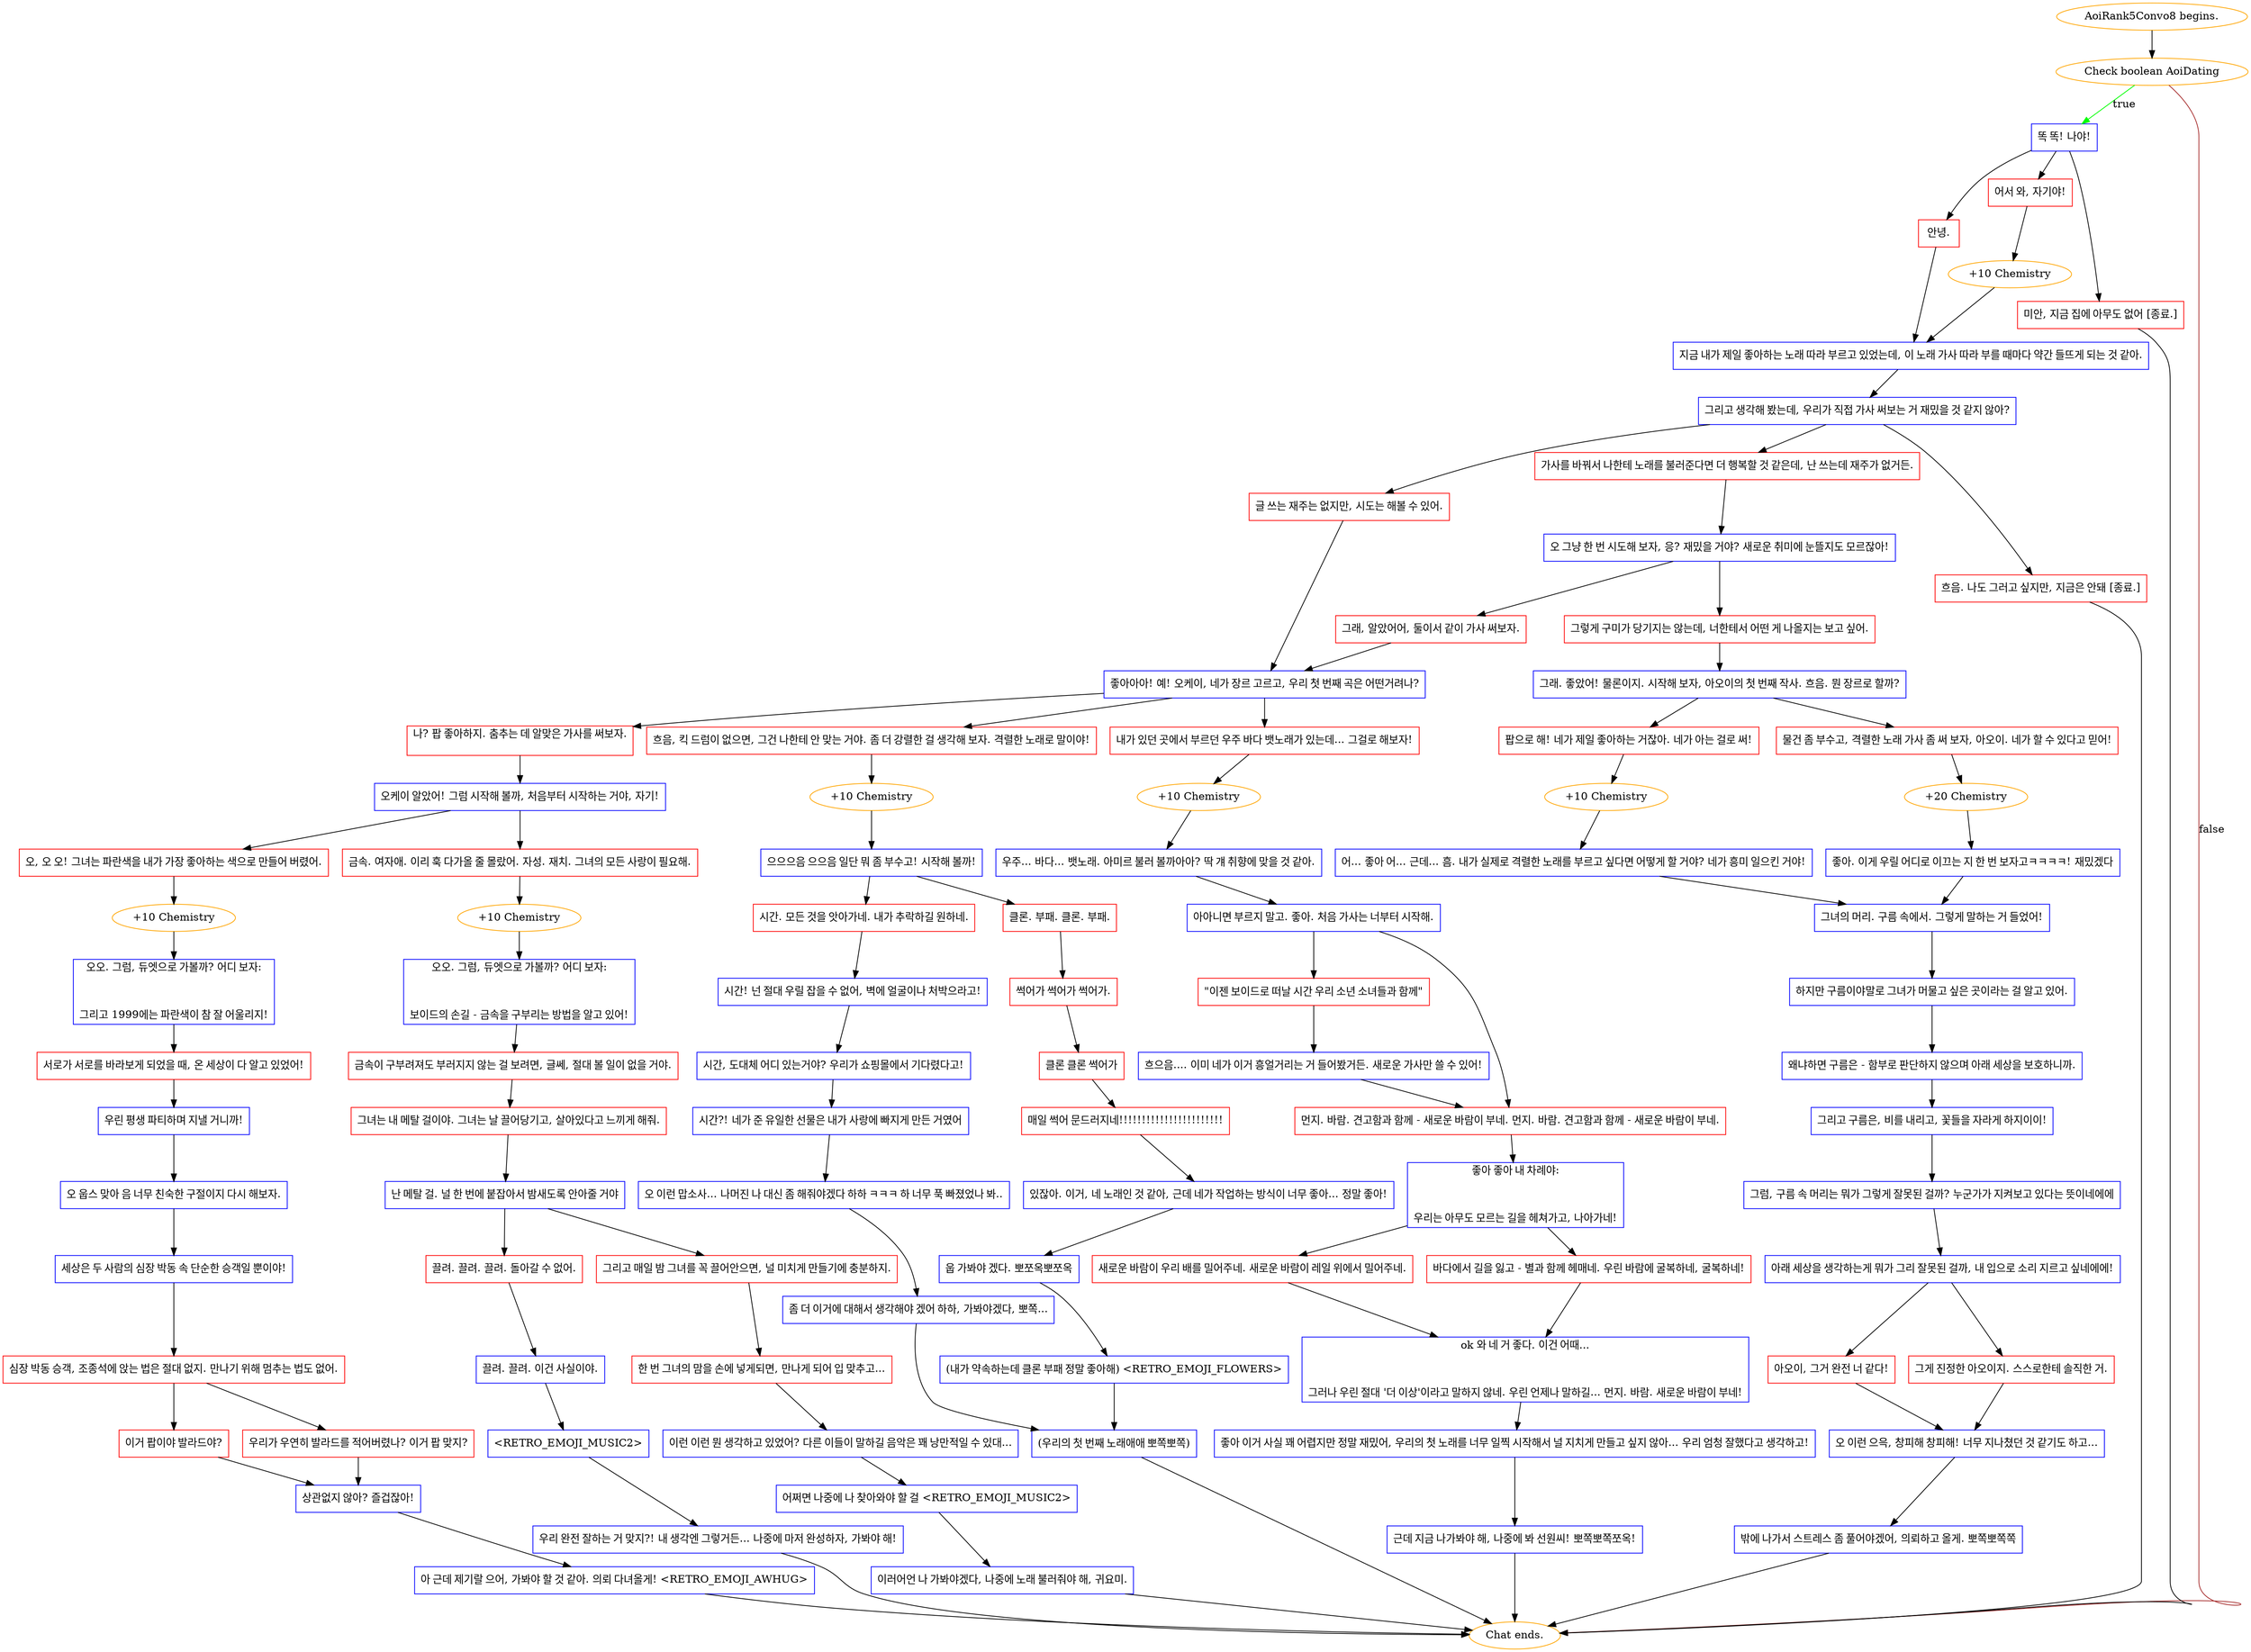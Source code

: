 digraph {
	"AoiRank5Convo8 begins." [color=orange];
		"AoiRank5Convo8 begins." -> j3608589578;
	j3608589578 [label="Check boolean AoiDating",color=orange];
		j3608589578 -> j1344557823 [label=true,color=green];
		j3608589578 -> "Chat ends." [label=false,color=brown];
	j1344557823 [label="똑 똑! 나야!",shape=box,color=blue];
		j1344557823 -> j3859354651;
		j1344557823 -> j1580307906;
		j1344557823 -> j4235816770;
	"Chat ends." [color=orange];
	j3859354651 [label="안녕.",shape=box,color=red];
		j3859354651 -> j145938537;
	j1580307906 [label="어서 와, 자기야!",shape=box,color=red];
		j1580307906 -> j1135615155;
	j4235816770 [label="미안, 지금 집에 아무도 없어 [종료.]",shape=box,color=red];
		j4235816770 -> "Chat ends.";
	j145938537 [label="지금 내가 제일 좋아하는 노래 따라 부르고 있었는데, 이 노래 가사 따라 부를 때마다 약간 들뜨게 되는 것 같아.",shape=box,color=blue];
		j145938537 -> j1177729154;
	j1135615155 [label="+10 Chemistry",color=orange];
		j1135615155 -> j145938537;
	j1177729154 [label="그리고 생각해 봤는데, 우리가 직접 가사 써보는 거 재밌을 것 같지 않아?",shape=box,color=blue];
		j1177729154 -> j3723967085;
		j1177729154 -> j2578514244;
		j1177729154 -> j1910616630;
	j3723967085 [label="글 쓰는 재주는 없지만, 시도는 해볼 수 있어.",shape=box,color=red];
		j3723967085 -> j1678286174;
	j2578514244 [label="가사를 바꿔서 나한테 노래를 불러준다면 더 행복할 것 같은데, 난 쓰는데 재주가 없거든.",shape=box,color=red];
		j2578514244 -> j4170986035;
	j1910616630 [label="흐음. 나도 그러고 싶지만, 지금은 안돼 [종료.]",shape=box,color=red];
		j1910616630 -> "Chat ends.";
	j1678286174 [label="좋아아아! 예! 오케이, 네가 장르 고르고, 우리 첫 번째 곡은 어떤거려나?",shape=box,color=blue];
		j1678286174 -> j1277093729;
		j1678286174 -> j2957528333;
		j1678286174 -> j1747484438;
	j4170986035 [label="오 그냥 한 번 시도해 보자, 응? 재밌을 거야? 새로운 취미에 눈뜰지도 모르잖아!",shape=box,color=blue];
		j4170986035 -> j4157509490;
		j4170986035 -> j3144467759;
	j1277093729 [label="나? 팝 좋아하지. 춤추는 데 알맞은 가사를 써보자.
",shape=box,color=red];
		j1277093729 -> j2585812807;
	j2957528333 [label="흐음, 킥 드럼이 없으면, 그건 나한테 안 맞는 거야. 좀 더 강렬한 걸 생각해 보자. 격렬한 노래로 말이야!",shape=box,color=red];
		j2957528333 -> j3690483129;
	j1747484438 [label="내가 있던 곳에서 부르던 우주 바다 뱃노래가 있는데... 그걸로 해보자!",shape=box,color=red];
		j1747484438 -> j1791626528;
	j4157509490 [label="그래, 알았어어, 둘이서 같이 가사 써보자.",shape=box,color=red];
		j4157509490 -> j1678286174;
	j3144467759 [label="그렇게 구미가 당기지는 않는데, 너한테서 어떤 게 나올지는 보고 싶어.",shape=box,color=red];
		j3144467759 -> j460337687;
	j2585812807 [label="오케이 알았어! 그럼 시작해 볼까, 처음부터 시작하는 거야, 자기!",shape=box,color=blue];
		j2585812807 -> j1899349208;
		j2585812807 -> j672069309;
	j3690483129 [label="+10 Chemistry",color=orange];
		j3690483129 -> j1157781411;
	j1791626528 [label="+10 Chemistry",color=orange];
		j1791626528 -> j2190256577;
	j460337687 [label="그래. 좋았어! 물론이지. 시작해 보자, 아오이의 첫 번째 작사. 흐음. 뭔 장르로 할까?",shape=box,color=blue];
		j460337687 -> j79363250;
		j460337687 -> j2404519510;
	j1899349208 [label="오, 오 오! 그녀는 파란색을 내가 가장 좋아하는 색으로 만들어 버렸어.",shape=box,color=red];
		j1899349208 -> j2854542855;
	j672069309 [label="금속. 여자애. 이리 훅 다가올 줄 몰랐어. 자성. 재치. 그녀의 모든 사랑이 필요해.",shape=box,color=red];
		j672069309 -> j2032937725;
	j1157781411 [label="으으으음 으으음 일단 뭐 좀 부수고! 시작해 볼까!",shape=box,color=blue];
		j1157781411 -> j253081023;
		j1157781411 -> j1428310653;
	j2190256577 [label="우주... 바다... 뱃노래. 아미르 불러 볼까아아? 딱 걔 취향에 맞을 것 같아.",shape=box,color=blue];
		j2190256577 -> j682505266;
	j79363250 [label="팝으로 해! 네가 제일 좋아하는 거잖아. 네가 아는 걸로 써!",shape=box,color=red];
		j79363250 -> j1573153252;
	j2404519510 [label="물건 좀 부수고, 격렬한 노래 가사 좀 써 보자, 아오이. 네가 할 수 있다고 믿어!",shape=box,color=red];
		j2404519510 -> j708920429;
	j2854542855 [label="+10 Chemistry",color=orange];
		j2854542855 -> j734657440;
	j2032937725 [label="+10 Chemistry",color=orange];
		j2032937725 -> j1206168787;
	j253081023 [label="시간. 모든 것을 앗아가네. 내가 추락하길 원하네.",shape=box,color=red];
		j253081023 -> j728401099;
	j1428310653 [label="클론. 부패. 클론. 부패.",shape=box,color=red];
		j1428310653 -> j840105342;
	j682505266 [label="아아니면 부르지 말고. 좋아. 처음 가사는 너부터 시작해.",shape=box,color=blue];
		j682505266 -> j688137298;
		j682505266 -> j1526532567;
	j1573153252 [label="+10 Chemistry",color=orange];
		j1573153252 -> j3933418828;
	j708920429 [label="+20 Chemistry",color=orange];
		j708920429 -> j413433155;
	j734657440 [label="오오. 그럼, 듀엣으로 가볼까? 어디 보자:

그리고 1999에는 파란색이 참 잘 어울리지!",shape=box,color=blue];
		j734657440 -> j757985986;
	j1206168787 [label="오오. 그럼, 듀엣으로 가볼까? 어디 보자:

보이드의 손길 - 금속을 구부리는 방법을 알고 있어!",shape=box,color=blue];
		j1206168787 -> j3940859129;
	j728401099 [label="시간! 넌 절대 우릴 잡을 수 없어, 벽에 얼굴이나 처박으라고!",shape=box,color=blue];
		j728401099 -> j1869133827;
	j840105342 [label="썩어가 썩어가 썩어가.",shape=box,color=red];
		j840105342 -> j2807562109;
	j688137298 [label="\"이젠 보이드로 떠날 시간 우리 소년 소녀들과 함께\"",shape=box,color=red];
		j688137298 -> j2050898806;
	j1526532567 [label="먼지. 바람. 견고함과 함께 - 새로운 바람이 부네. 먼지. 바람. 견고함과 함께 - 새로운 바람이 부네.",shape=box,color=red];
		j1526532567 -> j2153636823;
	j3933418828 [label="어... 좋아 어... 근데... 흠. 내가 실제로 격렬한 노래를 부르고 싶다면 어떻게 할 거야? 네가 흥미 일으킨 거야!",shape=box,color=blue];
		j3933418828 -> j173089112;
	j413433155 [label="좋아. 이게 우릴 어디로 이끄는 지 한 번 보자고ㅋㅋㅋㅋ! 재밌겠다",shape=box,color=blue];
		j413433155 -> j173089112;
	j757985986 [label="서로가 서로를 바라보게 되었을 때, 온 세상이 다 알고 있었어!",shape=box,color=red];
		j757985986 -> j2806559595;
	j3940859129 [label="금속이 구부려져도 부러지지 않는 걸 보려면, 글쎄, 절대 볼 일이 없을 거야.",shape=box,color=red];
		j3940859129 -> j2644706810;
	j1869133827 [label="시간, 도대체 어디 있는거야? 우리가 쇼핑몰에서 기다렸다고!",shape=box,color=blue];
		j1869133827 -> j2724602677;
	j2807562109 [label="클론 클론 썩어가",shape=box,color=red];
		j2807562109 -> j2977167271;
	j2050898806 [label="흐으음.... 이미 네가 이거 흥얼거리는 거 들어봤거든. 새로운 가사만 쓸 수 있어!",shape=box,color=blue];
		j2050898806 -> j1526532567;
	j2153636823 [label="좋아 좋아 내 차례야:

우리는 아무도 모르는 길을 헤쳐가고, 나아가네!",shape=box,color=blue];
		j2153636823 -> j3203593559;
		j2153636823 -> j2660487229;
	j173089112 [label="그녀의 머리. 구름 속에서. 그렇게 말하는 거 들었어!",shape=box,color=blue];
		j173089112 -> j1575056968;
	j2806559595 [label="우린 평생 파티하며 지낼 거니까!",shape=box,color=blue];
		j2806559595 -> j4018598074;
	j2644706810 [label="그녀는 내 메탈 걸이야. 그녀는 날 끌어당기고, 살아있다고 느끼게 해줘.",shape=box,color=red];
		j2644706810 -> j4225240548;
	j2724602677 [label="시간?! 네가 준 유일한 선물은 내가 사랑에 빠지게 만든 거였어",shape=box,color=blue];
		j2724602677 -> j3127545705;
	j2977167271 [label="매일 썩어 문드러지네!!!!!!!!!!!!!!!!!!!!!!!",shape=box,color=red];
		j2977167271 -> j1472188618;
	j3203593559 [label="새로운 바람이 우리 배를 밀어주네. 새로운 바람이 레일 위에서 밀어주네.",shape=box,color=red];
		j3203593559 -> j177892712;
	j2660487229 [label="바다에서 길을 잃고 - 별과 함께 헤매네. 우린 바람에 굴복하네, 굴복하네!",shape=box,color=red];
		j2660487229 -> j177892712;
	j1575056968 [label="하지만 구름이야말로 그녀가 머물고 싶은 곳이라는 걸 알고 있어.",shape=box,color=blue];
		j1575056968 -> j1612605556;
	j4018598074 [label="오 웁스 맞아 음 너무 친숙한 구절이지 다시 해보자.",shape=box,color=blue];
		j4018598074 -> j940851054;
	j4225240548 [label="난 메탈 걸. 널 한 번에 붙잡아서 밤새도록 안아줄 거야",shape=box,color=blue];
		j4225240548 -> j3212015857;
		j4225240548 -> j776733178;
	j3127545705 [label="오 이런 맙소사... 나머진 나 대신 좀 해줘야겠다 하하 ㅋㅋㅋ 하 너무 푹 빠졌었나 봐..",shape=box,color=blue];
		j3127545705 -> j2690731452;
	j1472188618 [label="있잖아. 이거, 네 노래인 것 같아, 근데 네가 작업하는 방식이 너무 좋아... 정말 좋아!",shape=box,color=blue];
		j1472188618 -> j662120335;
	j177892712 [label="ok 와 네 거 좋다. 이건 어때...

그러나 우린 절대 '더 이상'이라고 말하지 않네. 우린 언제나 말하길... 먼지. 바람. 새로운 바람이 부네!",shape=box,color=blue];
		j177892712 -> j2537706550;
	j1612605556 [label="왜냐하면 구름은 - 함부로 판단하지 않으며 아래 세상을 보호하니까.",shape=box,color=blue];
		j1612605556 -> j2301360846;
	j940851054 [label="세상은 두 사람의 심장 박동 속 단순한 승객일 뿐이야!",shape=box,color=blue];
		j940851054 -> j344749105;
	j3212015857 [label="끌려. 끌려. 끌려. 돌아갈 수 없어.",shape=box,color=red];
		j3212015857 -> j3260418382;
	j776733178 [label="그리고 매일 밤 그녀를 꼭 끌어안으면, 널 미치게 만들기에 충분하지.",shape=box,color=red];
		j776733178 -> j3718796295;
	j2690731452 [label="좀 더 이거에 대해서 생각해야 겠어 하하, 가봐야겠다, 뽀쪽...",shape=box,color=blue];
		j2690731452 -> j4066008878;
	j662120335 [label="웁 가봐야 겠다. 뽀쪼옥뽀쪼옥",shape=box,color=blue];
		j662120335 -> j1630377006;
	j2537706550 [label="좋아 이거 사실 꽤 어렵지만 정말 재밌어, 우리의 첫 노래를 너무 일찍 시작해서 널 지치게 만들고 싶지 않아... 우리 엄청 잘했다고 생각하고!",shape=box,color=blue];
		j2537706550 -> j1813892178;
	j2301360846 [label="그리고 구름은, 비를 내리고, 꽃들을 자라게 하지이이!",shape=box,color=blue];
		j2301360846 -> j2948432896;
	j344749105 [label="심장 박동 승객, 조종석에 앉는 법은 절대 없지. 만나기 위해 멈추는 법도 없어.",shape=box,color=red];
		j344749105 -> j3947025464;
		j344749105 -> j3788345814;
	j3260418382 [label="끌려. 끌려. 이건 사실이야.",shape=box,color=blue];
		j3260418382 -> j2082105848;
	j3718796295 [label="한 번 그녀의 맘을 손에 넣게되면, 만나게 되어 입 맞추고...",shape=box,color=red];
		j3718796295 -> j936639780;
	j4066008878 [label="(우리의 첫 번째 노래애애 뽀쪽뽀쪽)",shape=box,color=blue];
		j4066008878 -> "Chat ends.";
	j1630377006 [label="(내가 약속하는데 클론 부패 정말 좋아해) <RETRO_EMOJI_FLOWERS>",shape=box,color=blue];
		j1630377006 -> j4066008878;
	j1813892178 [label="근데 지금 나가봐야 해, 나중에 봐 선원씨! 뽀쪽뽀쪽쪼옥!",shape=box,color=blue];
		j1813892178 -> "Chat ends.";
	j2948432896 [label="그럼, 구름 속 머리는 뭐가 그렇게 잘못된 걸까? 누군가가 지켜보고 있다는 뜻이네에에",shape=box,color=blue];
		j2948432896 -> j3856346255;
	j3947025464 [label="이거 팝이야 발라드야?",shape=box,color=red];
		j3947025464 -> j2067619817;
	j3788345814 [label="우리가 우연히 발라드를 적어버렸나? 이거 팝 맞지?",shape=box,color=red];
		j3788345814 -> j2067619817;
	j2082105848 [label="<RETRO_EMOJI_MUSIC2>",shape=box,color=blue];
		j2082105848 -> j3616830226;
	j936639780 [label="이런 이런 뭔 생각하고 있었어? 다른 이들이 말하길 음악은 꽤 낭만적일 수 있대...",shape=box,color=blue];
		j936639780 -> j2353216083;
	j3856346255 [label="아래 세상을 생각하는게 뭐가 그리 잘못된 걸까, 내 입으로 소리 지르고 싶네에에!",shape=box,color=blue];
		j3856346255 -> j384592013;
		j3856346255 -> j4004690903;
	j2067619817 [label="상관없지 않아? 즐겁잖아!",shape=box,color=blue];
		j2067619817 -> j799857240;
	j3616830226 [label="우리 완전 잘하는 거 맞지?! 내 생각엔 그렇거든... 나중에 마저 완성하자, 가봐야 해!",shape=box,color=blue];
		j3616830226 -> "Chat ends.";
	j2353216083 [label="어쩌면 나중에 나 찾아와야 할 걸 <RETRO_EMOJI_MUSIC2>",shape=box,color=blue];
		j2353216083 -> j893866696;
	j384592013 [label="아오이, 그거 완전 너 같다!",shape=box,color=red];
		j384592013 -> j3335249648;
	j4004690903 [label="그게 진정한 아오이지. 스스로한테 솔직한 거.",shape=box,color=red];
		j4004690903 -> j3335249648;
	j799857240 [label="아 근데 제기랄 으어, 가봐야 할 것 같아. 의뢰 다녀올게! <RETRO_EMOJI_AWHUG>",shape=box,color=blue];
		j799857240 -> "Chat ends.";
	j893866696 [label="이러어언 나 가봐야겠다, 나중에 노래 불러줘야 해, 귀요미.",shape=box,color=blue];
		j893866696 -> "Chat ends.";
	j3335249648 [label="오 이런 으윽, 창피해 창피해! 너무 지나쳤던 것 같기도 하고...",shape=box,color=blue];
		j3335249648 -> j1279819649;
	j1279819649 [label="밖에 나가서 스트레스 좀 풀어야겠어, 의뢰하고 올게. 뽀쪽뽀쪽쪽",shape=box,color=blue];
		j1279819649 -> "Chat ends.";
}
